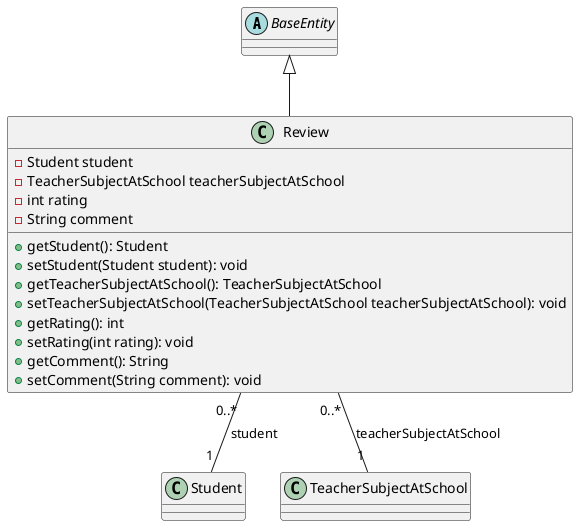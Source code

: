 @startuml Review

abstract class BaseEntity {
}

class Review {
    - Student student
    - TeacherSubjectAtSchool teacherSubjectAtSchool
    - int rating
    - String comment

    + getStudent(): Student
    + setStudent(Student student): void
    + getTeacherSubjectAtSchool(): TeacherSubjectAtSchool
    + setTeacherSubjectAtSchool(TeacherSubjectAtSchool teacherSubjectAtSchool): void
    + getRating(): int
    + setRating(int rating): void
    + getComment(): String
    + setComment(String comment): void
}

BaseEntity <|-- Review
Review "0..*" -d- "1" Student : student
Review "0..*" -d- "1" TeacherSubjectAtSchool : teacherSubjectAtSchool

@enduml
